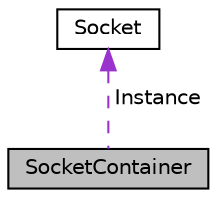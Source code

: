 digraph "SocketContainer"
{
 // LATEX_PDF_SIZE
  edge [fontname="Helvetica",fontsize="10",labelfontname="Helvetica",labelfontsize="10"];
  node [fontname="Helvetica",fontsize="10",shape=record];
  Node1 [label="SocketContainer",height=0.2,width=0.4,color="black", fillcolor="grey75", style="filled", fontcolor="black",tooltip="Internal socket container class"];
  Node2 -> Node1 [dir="back",color="darkorchid3",fontsize="10",style="dashed",label=" Instance" ,fontname="Helvetica"];
  Node2 [label="Socket",height=0.2,width=0.4,color="black", fillcolor="white", style="filled",URL="$class_socket.html",tooltip="The socket instance"];
}
